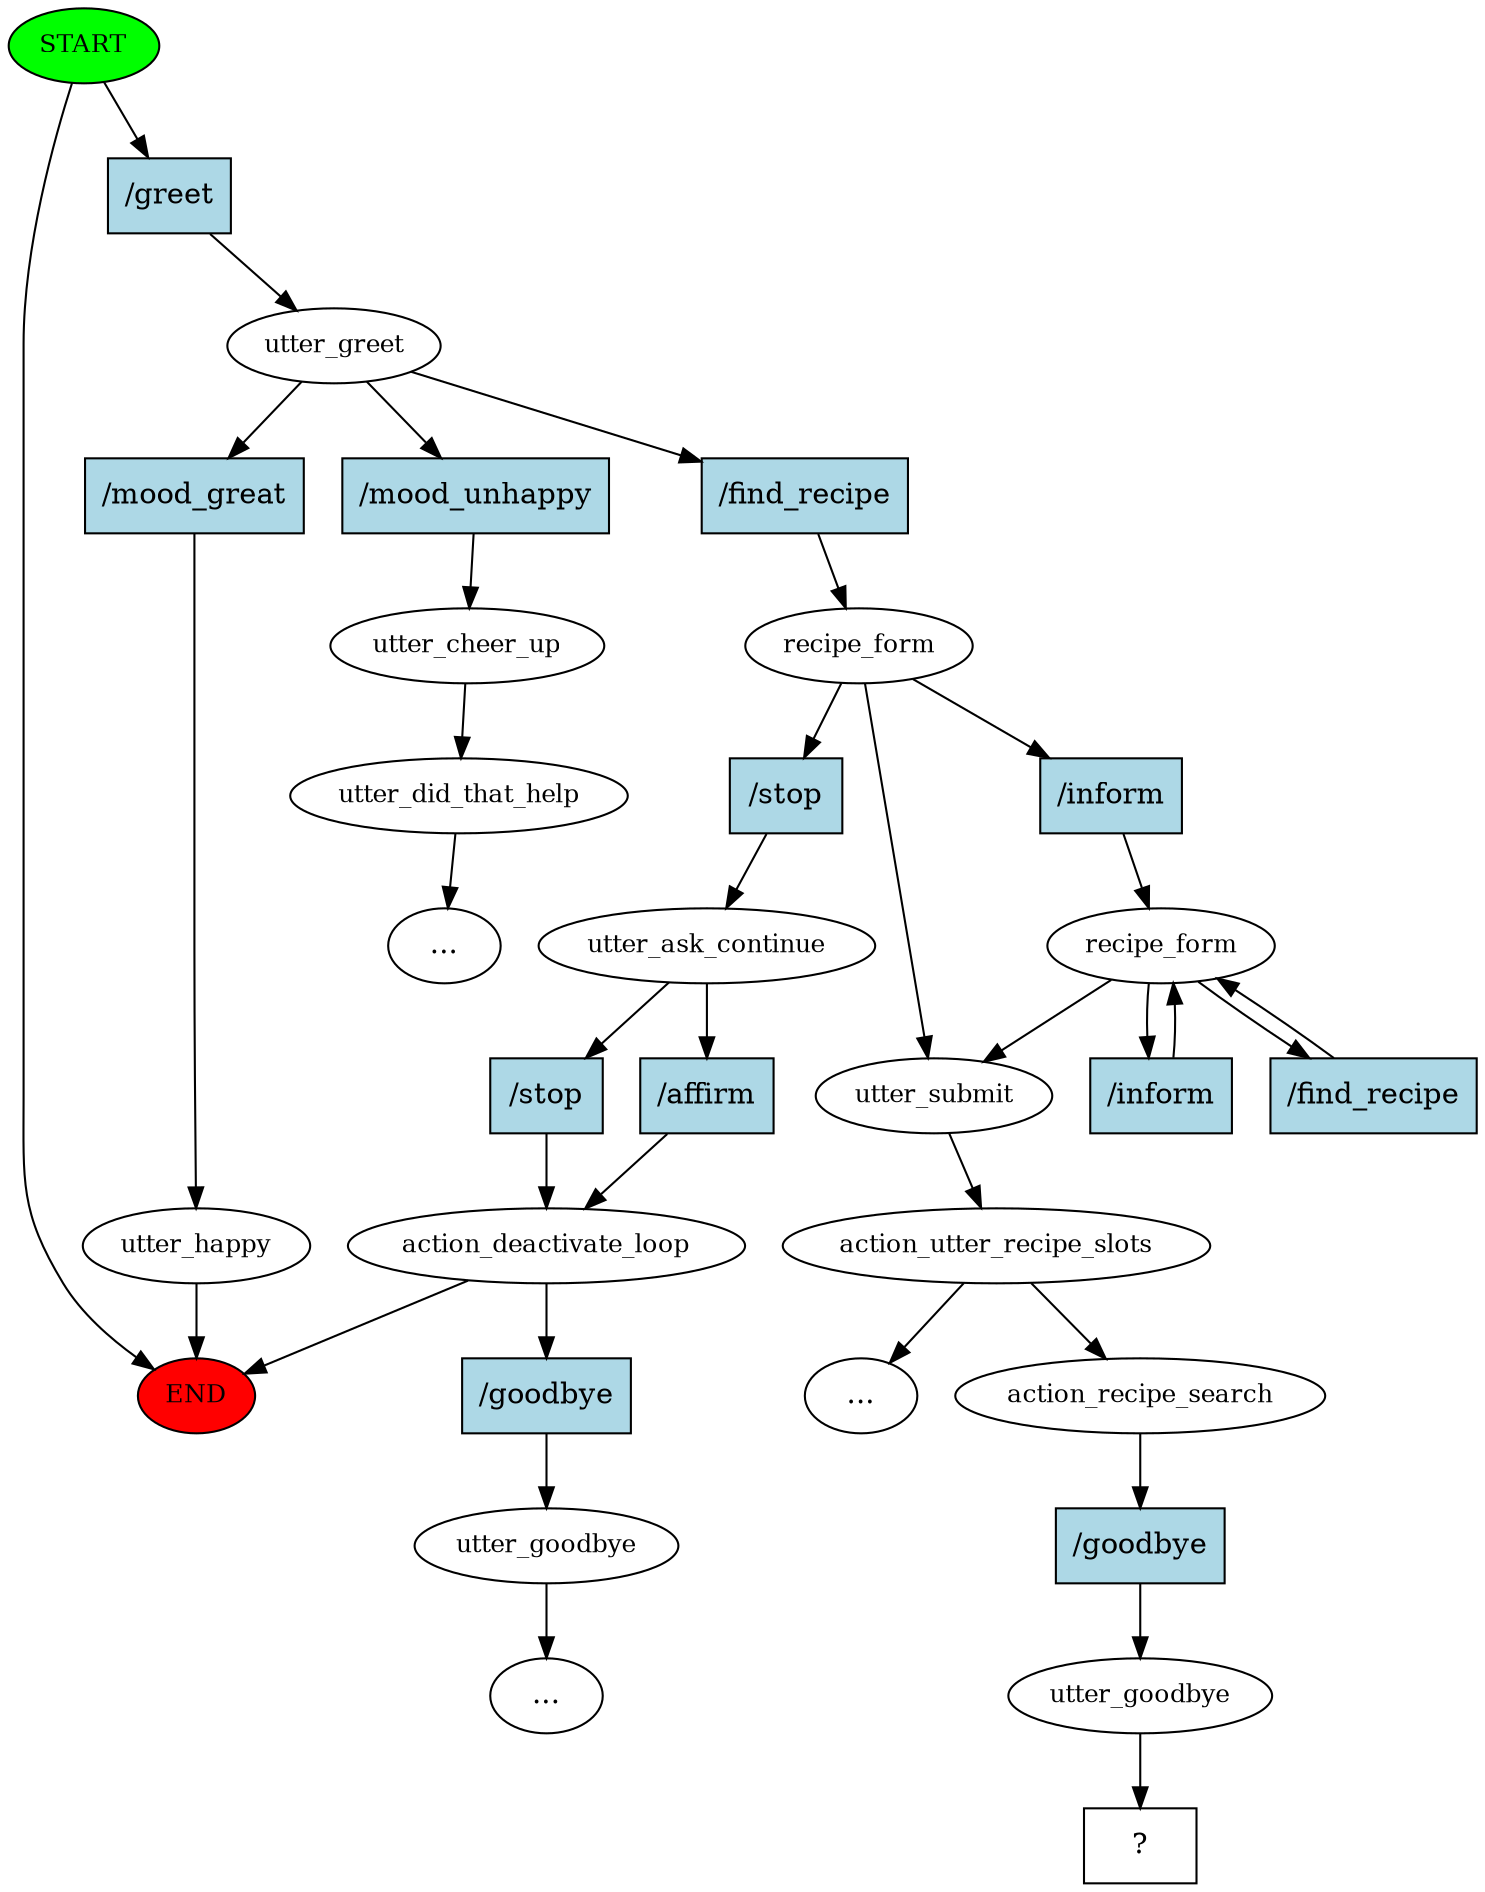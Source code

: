 digraph  {
0 [class="start active", fillcolor=green, fontsize=12, label=START, style=filled];
"-1" [class=end, fillcolor=red, fontsize=12, label=END, style=filled];
1 [class=active, fontsize=12, label=utter_greet];
2 [class=active, fontsize=12, label=recipe_form];
3 [class="", fontsize=12, label=utter_ask_continue];
4 [class="", fontsize=12, label=action_deactivate_loop];
13 [class="", fontsize=12, label=utter_goodbye];
"-4" [class=ellipsis, label="..."];
21 [class=active, fontsize=12, label=utter_submit];
22 [class=active, fontsize=12, label=action_utter_recipe_slots];
"-5" [class=ellipsis, label="..."];
24 [class="", fontsize=12, label=utter_happy];
26 [class="", fontsize=12, label=utter_cheer_up];
27 [class="", fontsize=12, label=utter_did_that_help];
"-7" [class=ellipsis, label="..."];
33 [class=active, fontsize=12, label=recipe_form];
39 [class=active, fontsize=12, label=action_recipe_search];
40 [class=active, fontsize=12, label=utter_goodbye];
41 [class="intent dashed active", label="  ?  ", shape=rect];
42 [class="intent active", fillcolor=lightblue, label="/greet", shape=rect, style=filled];
43 [class="intent active", fillcolor=lightblue, label="/find_recipe", shape=rect, style=filled];
44 [class=intent, fillcolor=lightblue, label="/mood_great", shape=rect, style=filled];
45 [class=intent, fillcolor=lightblue, label="/mood_unhappy", shape=rect, style=filled];
46 [class=intent, fillcolor=lightblue, label="/stop", shape=rect, style=filled];
47 [class="intent active", fillcolor=lightblue, label="/inform", shape=rect, style=filled];
48 [class=intent, fillcolor=lightblue, label="/stop", shape=rect, style=filled];
49 [class=intent, fillcolor=lightblue, label="/affirm", shape=rect, style=filled];
50 [class=intent, fillcolor=lightblue, label="/goodbye", shape=rect, style=filled];
51 [class="intent active", fillcolor=lightblue, label="/find_recipe", shape=rect, style=filled];
52 [class="intent active", fillcolor=lightblue, label="/inform", shape=rect, style=filled];
53 [class="intent active", fillcolor=lightblue, label="/goodbye", shape=rect, style=filled];
0 -> "-1"  [class="", key=NONE, label=""];
0 -> 42  [class=active, key=0];
1 -> 43  [class=active, key=0];
1 -> 44  [class="", key=0];
1 -> 45  [class="", key=0];
2 -> 21  [class="", key=NONE, label=""];
2 -> 46  [class="", key=0];
2 -> 47  [class=active, key=0];
3 -> 48  [class="", key=0];
3 -> 49  [class="", key=0];
4 -> "-1"  [class="", key=NONE, label=""];
4 -> 50  [class="", key=0];
13 -> "-4"  [class="", key=NONE, label=""];
21 -> 22  [class=active, key=NONE, label=""];
22 -> "-5"  [class="", key=NONE, label=""];
22 -> 39  [class=active, key=NONE, label=""];
24 -> "-1"  [class="", key=NONE, label=""];
26 -> 27  [class="", key=NONE, label=""];
27 -> "-7"  [class="", key=NONE, label=""];
33 -> 21  [class=active, key=NONE, label=""];
33 -> 51  [class=active, key=0];
33 -> 52  [class=active, key=0];
39 -> 53  [class=active, key=0];
40 -> 41  [class=active, key=NONE, label=""];
42 -> 1  [class=active, key=0];
43 -> 2  [class=active, key=0];
44 -> 24  [class="", key=0];
45 -> 26  [class="", key=0];
46 -> 3  [class="", key=0];
47 -> 33  [class=active, key=0];
48 -> 4  [class="", key=0];
49 -> 4  [class="", key=0];
50 -> 13  [class="", key=0];
51 -> 33  [class=active, key=0];
52 -> 33  [class=active, key=0];
53 -> 40  [class=active, key=0];
}
